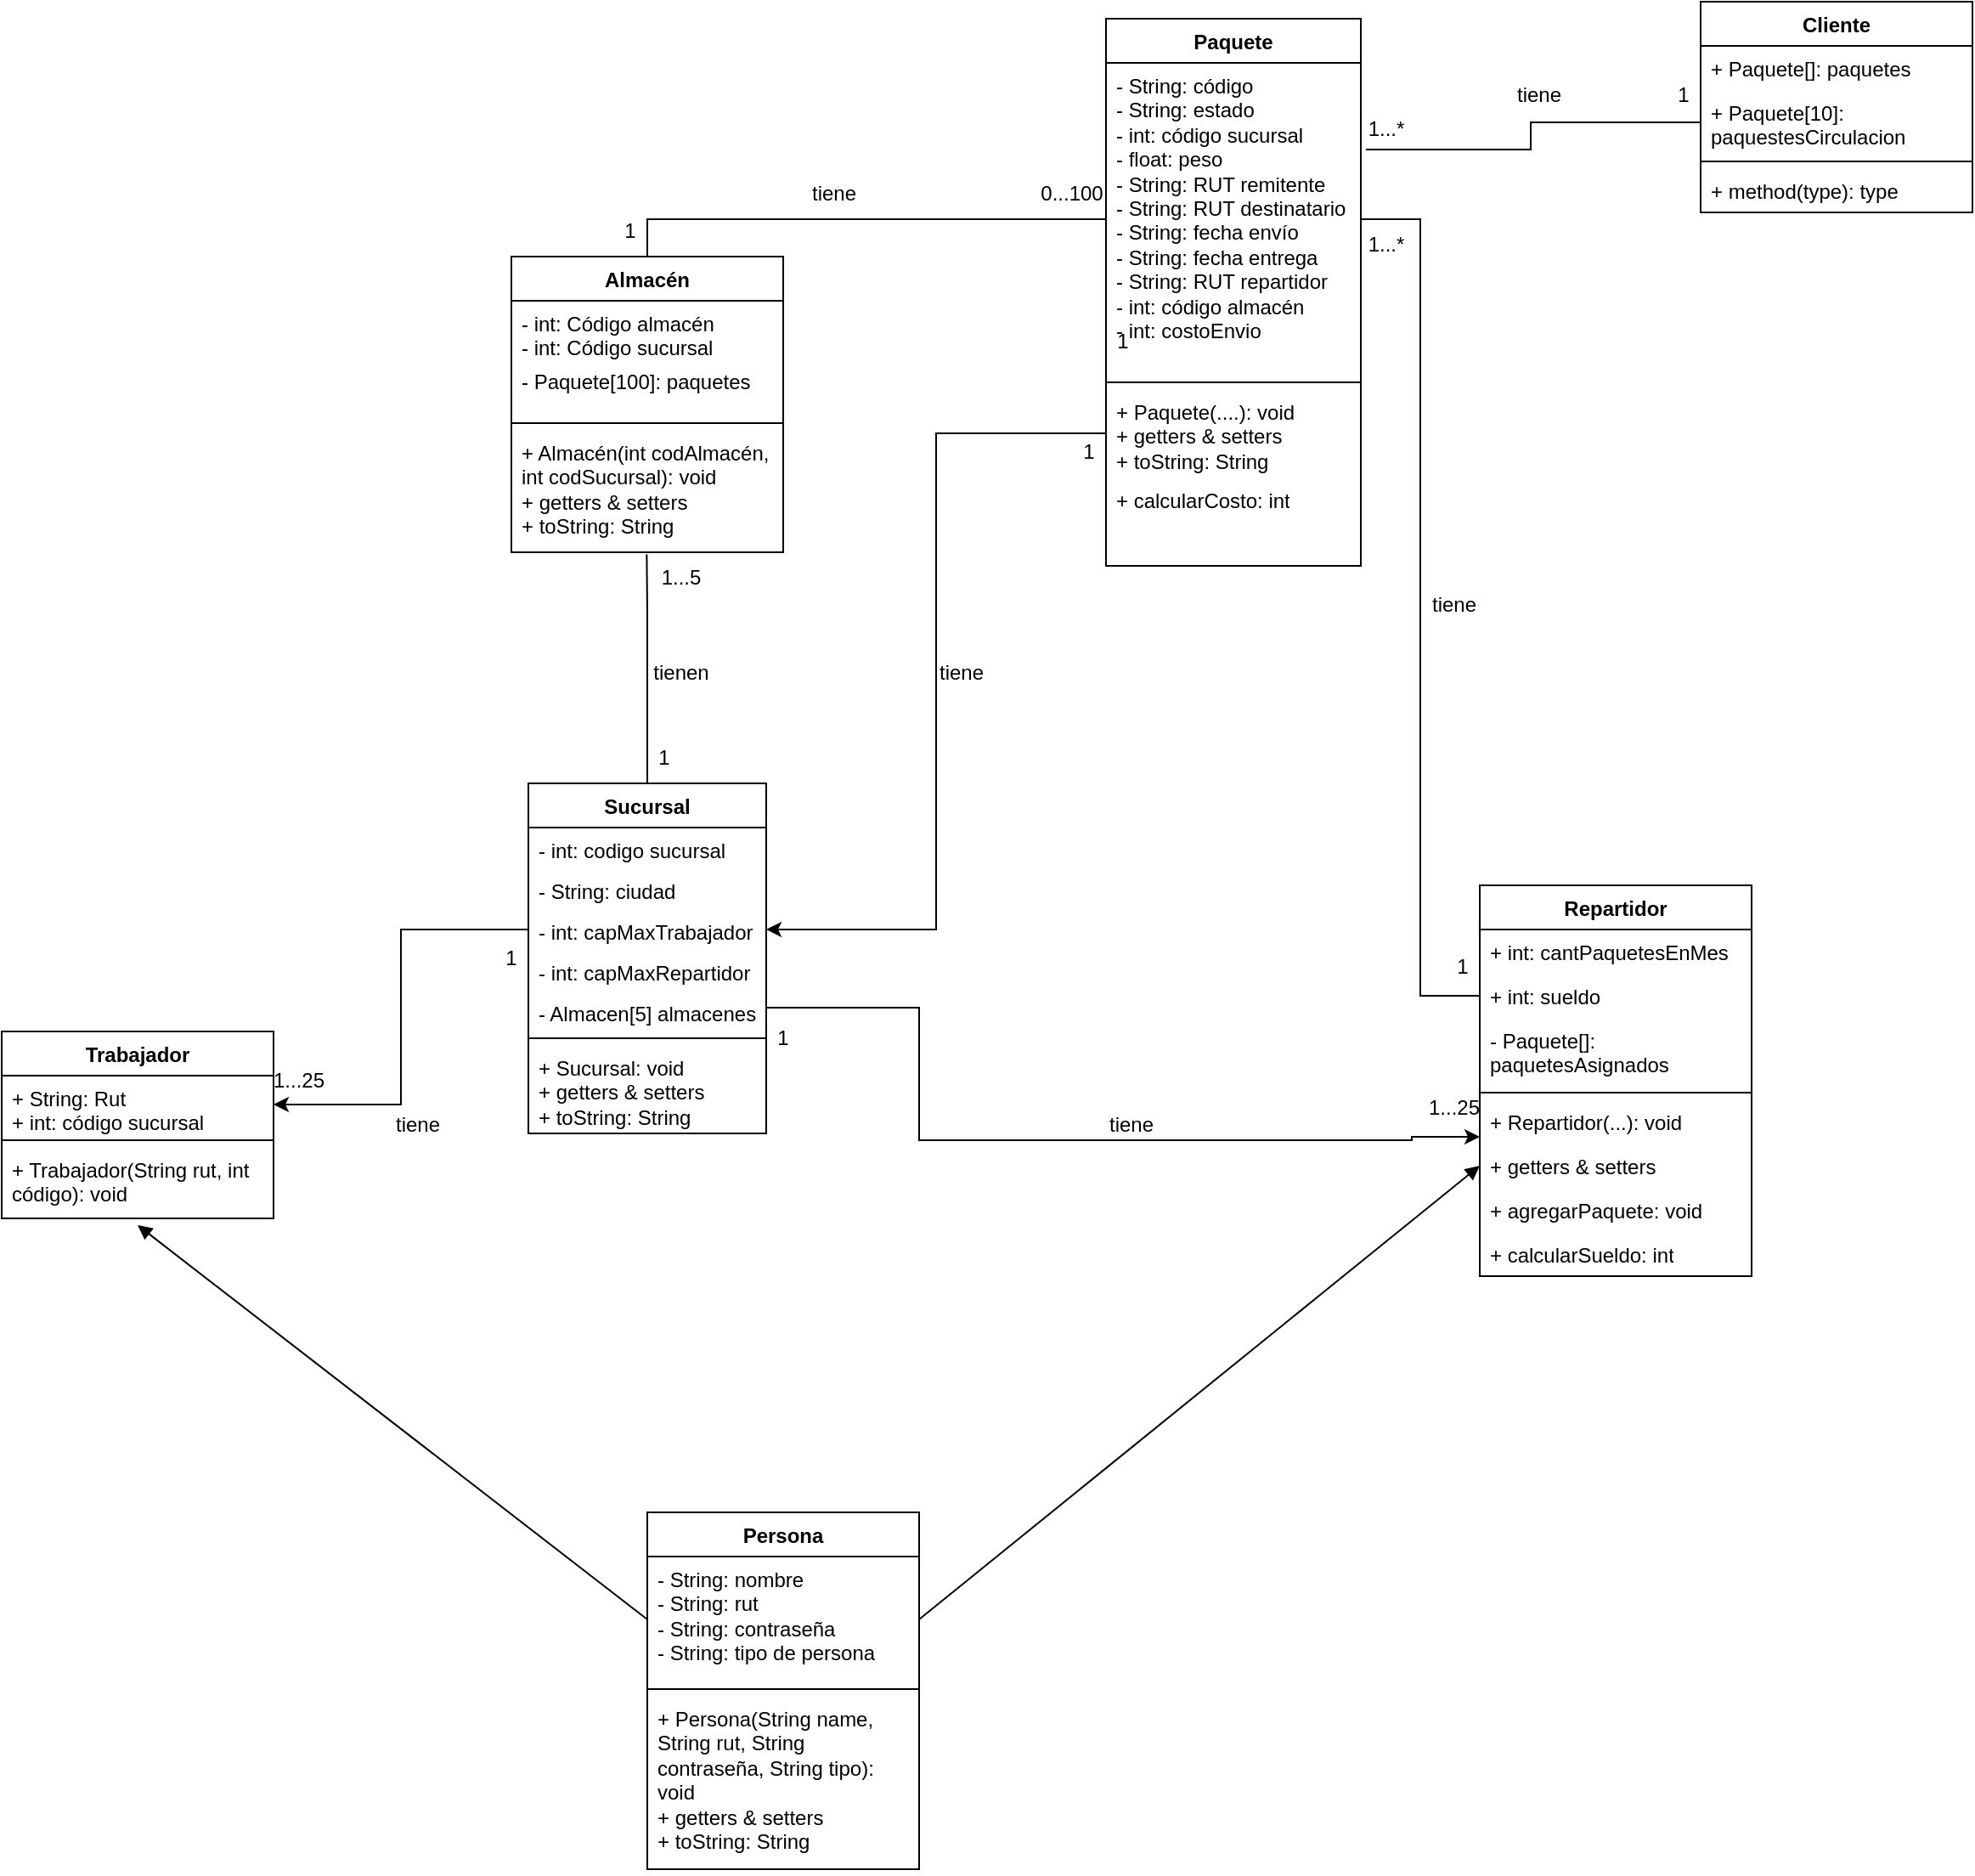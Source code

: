 <mxfile version="22.0.6" type="github">
  <diagram name="Página-1" id="Ck-XI0B1IdVQg8W0aqpz">
    <mxGraphModel dx="839" dy="485" grid="1" gridSize="10" guides="1" tooltips="1" connect="1" arrows="1" fold="1" page="1" pageScale="1" pageWidth="827" pageHeight="1169" math="0" shadow="0">
      <root>
        <mxCell id="0" />
        <mxCell id="1" parent="0" />
        <mxCell id="Bv5EVWP-0RwsOSHFhwL6-1" value="Sucursal" style="swimlane;fontStyle=1;align=center;verticalAlign=top;childLayout=stackLayout;horizontal=1;startSize=26;horizontalStack=0;resizeParent=1;resizeParentMax=0;resizeLast=0;collapsible=1;marginBottom=0;whiteSpace=wrap;html=1;" parent="1" vertex="1">
          <mxGeometry x="370" y="530" width="140" height="206" as="geometry" />
        </mxCell>
        <mxCell id="2Sz8BI_DVC-msRe7gxFD-11" value="- int: codigo sucursal" style="text;strokeColor=none;fillColor=none;align=left;verticalAlign=top;spacingLeft=4;spacingRight=4;overflow=hidden;rotatable=0;points=[[0,0.5],[1,0.5]];portConstraint=eastwest;whiteSpace=wrap;html=1;" parent="Bv5EVWP-0RwsOSHFhwL6-1" vertex="1">
          <mxGeometry y="26" width="140" height="24" as="geometry" />
        </mxCell>
        <mxCell id="2Sz8BI_DVC-msRe7gxFD-12" value="- String: ciudad" style="text;strokeColor=none;fillColor=none;align=left;verticalAlign=top;spacingLeft=4;spacingRight=4;overflow=hidden;rotatable=0;points=[[0,0.5],[1,0.5]];portConstraint=eastwest;whiteSpace=wrap;html=1;" parent="Bv5EVWP-0RwsOSHFhwL6-1" vertex="1">
          <mxGeometry y="50" width="140" height="24" as="geometry" />
        </mxCell>
        <mxCell id="2Sz8BI_DVC-msRe7gxFD-13" value="- int: capMaxTrabajador" style="text;strokeColor=none;fillColor=none;align=left;verticalAlign=top;spacingLeft=4;spacingRight=4;overflow=hidden;rotatable=0;points=[[0,0.5],[1,0.5]];portConstraint=eastwest;whiteSpace=wrap;html=1;" parent="Bv5EVWP-0RwsOSHFhwL6-1" vertex="1">
          <mxGeometry y="74" width="140" height="24" as="geometry" />
        </mxCell>
        <mxCell id="2Sz8BI_DVC-msRe7gxFD-15" value="- int: capMaxRepartidor" style="text;strokeColor=none;fillColor=none;align=left;verticalAlign=top;spacingLeft=4;spacingRight=4;overflow=hidden;rotatable=0;points=[[0,0.5],[1,0.5]];portConstraint=eastwest;whiteSpace=wrap;html=1;" parent="Bv5EVWP-0RwsOSHFhwL6-1" vertex="1">
          <mxGeometry y="98" width="140" height="24" as="geometry" />
        </mxCell>
        <mxCell id="Bv5EVWP-0RwsOSHFhwL6-2" value="- Almacen[5] almacenes" style="text;strokeColor=none;fillColor=none;align=left;verticalAlign=top;spacingLeft=4;spacingRight=4;overflow=hidden;rotatable=0;points=[[0,0.5],[1,0.5]];portConstraint=eastwest;whiteSpace=wrap;html=1;" parent="Bv5EVWP-0RwsOSHFhwL6-1" vertex="1">
          <mxGeometry y="122" width="140" height="24" as="geometry" />
        </mxCell>
        <mxCell id="Bv5EVWP-0RwsOSHFhwL6-3" value="" style="line;strokeWidth=1;fillColor=none;align=left;verticalAlign=middle;spacingTop=-1;spacingLeft=3;spacingRight=3;rotatable=0;labelPosition=right;points=[];portConstraint=eastwest;strokeColor=inherit;" parent="Bv5EVWP-0RwsOSHFhwL6-1" vertex="1">
          <mxGeometry y="146" width="140" height="8" as="geometry" />
        </mxCell>
        <mxCell id="Bv5EVWP-0RwsOSHFhwL6-4" value="+ Sucursal: void&lt;br&gt;+ getters &amp;amp; setters&lt;br&gt;+ toString: String" style="text;strokeColor=none;fillColor=none;align=left;verticalAlign=top;spacingLeft=4;spacingRight=4;overflow=hidden;rotatable=0;points=[[0,0.5],[1,0.5]];portConstraint=eastwest;whiteSpace=wrap;html=1;" parent="Bv5EVWP-0RwsOSHFhwL6-1" vertex="1">
          <mxGeometry y="154" width="140" height="52" as="geometry" />
        </mxCell>
        <mxCell id="Bv5EVWP-0RwsOSHFhwL6-5" value="Persona" style="swimlane;fontStyle=1;align=center;verticalAlign=top;childLayout=stackLayout;horizontal=1;startSize=26;horizontalStack=0;resizeParent=1;resizeParentMax=0;resizeLast=0;collapsible=1;marginBottom=0;whiteSpace=wrap;html=1;" parent="1" vertex="1">
          <mxGeometry x="440" y="959" width="160" height="210" as="geometry" />
        </mxCell>
        <mxCell id="Bv5EVWP-0RwsOSHFhwL6-6" value="- String: nombre&lt;br&gt;- String: rut&lt;br&gt;- String: contraseña&lt;br&gt;- String: tipo de persona" style="text;strokeColor=none;fillColor=none;align=left;verticalAlign=top;spacingLeft=4;spacingRight=4;overflow=hidden;rotatable=0;points=[[0,0.5],[1,0.5]];portConstraint=eastwest;whiteSpace=wrap;html=1;" parent="Bv5EVWP-0RwsOSHFhwL6-5" vertex="1">
          <mxGeometry y="26" width="160" height="74" as="geometry" />
        </mxCell>
        <mxCell id="Bv5EVWP-0RwsOSHFhwL6-7" value="" style="line;strokeWidth=1;fillColor=none;align=left;verticalAlign=middle;spacingTop=-1;spacingLeft=3;spacingRight=3;rotatable=0;labelPosition=right;points=[];portConstraint=eastwest;strokeColor=inherit;" parent="Bv5EVWP-0RwsOSHFhwL6-5" vertex="1">
          <mxGeometry y="100" width="160" height="8" as="geometry" />
        </mxCell>
        <mxCell id="Bv5EVWP-0RwsOSHFhwL6-8" value="+ Persona(String name, String rut, String contraseña, String tipo): void&lt;br&gt;+ getters &amp;amp; setters&lt;br&gt;+ toString: String" style="text;strokeColor=none;fillColor=none;align=left;verticalAlign=top;spacingLeft=4;spacingRight=4;overflow=hidden;rotatable=0;points=[[0,0.5],[1,0.5]];portConstraint=eastwest;whiteSpace=wrap;html=1;" parent="Bv5EVWP-0RwsOSHFhwL6-5" vertex="1">
          <mxGeometry y="108" width="160" height="102" as="geometry" />
        </mxCell>
        <mxCell id="Bv5EVWP-0RwsOSHFhwL6-9" value="Trabajador" style="swimlane;fontStyle=1;align=center;verticalAlign=top;childLayout=stackLayout;horizontal=1;startSize=26;horizontalStack=0;resizeParent=1;resizeParentMax=0;resizeLast=0;collapsible=1;marginBottom=0;whiteSpace=wrap;html=1;" parent="1" vertex="1">
          <mxGeometry x="60" y="676" width="160" height="110" as="geometry" />
        </mxCell>
        <mxCell id="Bv5EVWP-0RwsOSHFhwL6-10" value="+ String: Rut&lt;br&gt;+ int: código sucursal" style="text;strokeColor=none;fillColor=none;align=left;verticalAlign=top;spacingLeft=4;spacingRight=4;overflow=hidden;rotatable=0;points=[[0,0.5],[1,0.5]];portConstraint=eastwest;whiteSpace=wrap;html=1;" parent="Bv5EVWP-0RwsOSHFhwL6-9" vertex="1">
          <mxGeometry y="26" width="160" height="34" as="geometry" />
        </mxCell>
        <mxCell id="Bv5EVWP-0RwsOSHFhwL6-11" value="" style="line;strokeWidth=1;fillColor=none;align=left;verticalAlign=middle;spacingTop=-1;spacingLeft=3;spacingRight=3;rotatable=0;labelPosition=right;points=[];portConstraint=eastwest;strokeColor=inherit;" parent="Bv5EVWP-0RwsOSHFhwL6-9" vertex="1">
          <mxGeometry y="60" width="160" height="8" as="geometry" />
        </mxCell>
        <mxCell id="Bv5EVWP-0RwsOSHFhwL6-12" value="+ Trabajador(String rut, int código): void" style="text;strokeColor=none;fillColor=none;align=left;verticalAlign=top;spacingLeft=4;spacingRight=4;overflow=hidden;rotatable=0;points=[[0,0.5],[1,0.5]];portConstraint=eastwest;whiteSpace=wrap;html=1;" parent="Bv5EVWP-0RwsOSHFhwL6-9" vertex="1">
          <mxGeometry y="68" width="160" height="42" as="geometry" />
        </mxCell>
        <mxCell id="Bv5EVWP-0RwsOSHFhwL6-13" value="Almacén" style="swimlane;fontStyle=1;align=center;verticalAlign=top;childLayout=stackLayout;horizontal=1;startSize=26;horizontalStack=0;resizeParent=1;resizeParentMax=0;resizeLast=0;collapsible=1;marginBottom=0;whiteSpace=wrap;html=1;" parent="1" vertex="1">
          <mxGeometry x="360" y="220" width="160" height="174" as="geometry" />
        </mxCell>
        <mxCell id="Bv5EVWP-0RwsOSHFhwL6-14" value="- int: Código almacén&lt;br&gt;- int: Código sucursal" style="text;strokeColor=none;fillColor=none;align=left;verticalAlign=top;spacingLeft=4;spacingRight=4;overflow=hidden;rotatable=0;points=[[0,0.5],[1,0.5]];portConstraint=eastwest;whiteSpace=wrap;html=1;" parent="Bv5EVWP-0RwsOSHFhwL6-13" vertex="1">
          <mxGeometry y="26" width="160" height="34" as="geometry" />
        </mxCell>
        <mxCell id="2Sz8BI_DVC-msRe7gxFD-17" value="- Paquete[100]: paquetes" style="text;strokeColor=none;fillColor=none;align=left;verticalAlign=top;spacingLeft=4;spacingRight=4;overflow=hidden;rotatable=0;points=[[0,0.5],[1,0.5]];portConstraint=eastwest;whiteSpace=wrap;html=1;" parent="Bv5EVWP-0RwsOSHFhwL6-13" vertex="1">
          <mxGeometry y="60" width="160" height="34" as="geometry" />
        </mxCell>
        <mxCell id="Bv5EVWP-0RwsOSHFhwL6-15" value="" style="line;strokeWidth=1;fillColor=none;align=left;verticalAlign=middle;spacingTop=-1;spacingLeft=3;spacingRight=3;rotatable=0;labelPosition=right;points=[];portConstraint=eastwest;strokeColor=inherit;" parent="Bv5EVWP-0RwsOSHFhwL6-13" vertex="1">
          <mxGeometry y="94" width="160" height="8" as="geometry" />
        </mxCell>
        <mxCell id="Bv5EVWP-0RwsOSHFhwL6-16" value="+ Almacén(int codAlmacén, int codSucursal): void&lt;br&gt;+ getters &amp;amp; setters&lt;br&gt;+ toString: String" style="text;strokeColor=none;fillColor=none;align=left;verticalAlign=top;spacingLeft=4;spacingRight=4;overflow=hidden;rotatable=0;points=[[0,0.5],[1,0.5]];portConstraint=eastwest;whiteSpace=wrap;html=1;" parent="Bv5EVWP-0RwsOSHFhwL6-13" vertex="1">
          <mxGeometry y="102" width="160" height="72" as="geometry" />
        </mxCell>
        <mxCell id="Bv5EVWP-0RwsOSHFhwL6-17" value="Paquete" style="swimlane;fontStyle=1;align=center;verticalAlign=top;childLayout=stackLayout;horizontal=1;startSize=26;horizontalStack=0;resizeParent=1;resizeParentMax=0;resizeLast=0;collapsible=1;marginBottom=0;whiteSpace=wrap;html=1;" parent="1" vertex="1">
          <mxGeometry x="710" y="80" width="150" height="322" as="geometry" />
        </mxCell>
        <mxCell id="Bv5EVWP-0RwsOSHFhwL6-18" value="- String: código&lt;br&gt;- String: estado&lt;br&gt;- int: código sucursal&lt;br&gt;- float: peso&lt;br&gt;- String: RUT remitente&lt;br&gt;- String: RUT destinatario&lt;br&gt;- String: fecha envío&lt;br&gt;- String: fecha entrega&lt;br&gt;- String: RUT repartidor&lt;br&gt;- int: código almacén&lt;br&gt;- int: costoEnvio" style="text;strokeColor=none;fillColor=none;align=left;verticalAlign=top;spacingLeft=4;spacingRight=4;overflow=hidden;rotatable=0;points=[[0,0.5],[1,0.5]];portConstraint=eastwest;whiteSpace=wrap;html=1;" parent="Bv5EVWP-0RwsOSHFhwL6-17" vertex="1">
          <mxGeometry y="26" width="150" height="184" as="geometry" />
        </mxCell>
        <mxCell id="Bv5EVWP-0RwsOSHFhwL6-19" value="" style="line;strokeWidth=1;fillColor=none;align=left;verticalAlign=middle;spacingTop=-1;spacingLeft=3;spacingRight=3;rotatable=0;labelPosition=right;points=[];portConstraint=eastwest;strokeColor=inherit;" parent="Bv5EVWP-0RwsOSHFhwL6-17" vertex="1">
          <mxGeometry y="210" width="150" height="8" as="geometry" />
        </mxCell>
        <mxCell id="2Sz8BI_DVC-msRe7gxFD-14" value="+ Paquete(....): void&lt;br&gt;+ getters &amp;amp; setters&lt;br&gt;+ toString: String" style="text;strokeColor=none;fillColor=none;align=left;verticalAlign=top;spacingLeft=4;spacingRight=4;overflow=hidden;rotatable=0;points=[[0,0.5],[1,0.5]];portConstraint=eastwest;whiteSpace=wrap;html=1;" parent="Bv5EVWP-0RwsOSHFhwL6-17" vertex="1">
          <mxGeometry y="218" width="150" height="52" as="geometry" />
        </mxCell>
        <mxCell id="Bv5EVWP-0RwsOSHFhwL6-20" value="+ calcularCosto: int" style="text;strokeColor=none;fillColor=none;align=left;verticalAlign=top;spacingLeft=4;spacingRight=4;overflow=hidden;rotatable=0;points=[[0,0.5],[1,0.5]];portConstraint=eastwest;whiteSpace=wrap;html=1;" parent="Bv5EVWP-0RwsOSHFhwL6-17" vertex="1">
          <mxGeometry y="270" width="150" height="52" as="geometry" />
        </mxCell>
        <mxCell id="2Sz8BI_DVC-msRe7gxFD-1" value="Repartidor" style="swimlane;fontStyle=1;align=center;verticalAlign=top;childLayout=stackLayout;horizontal=1;startSize=26;horizontalStack=0;resizeParent=1;resizeParentMax=0;resizeLast=0;collapsible=1;marginBottom=0;whiteSpace=wrap;html=1;" parent="1" vertex="1">
          <mxGeometry x="930" y="590" width="160" height="230" as="geometry" />
        </mxCell>
        <mxCell id="2Sz8BI_DVC-msRe7gxFD-8" value="+ int: cantPaquetesEnMes" style="text;strokeColor=none;fillColor=none;align=left;verticalAlign=top;spacingLeft=4;spacingRight=4;overflow=hidden;rotatable=0;points=[[0,0.5],[1,0.5]];portConstraint=eastwest;whiteSpace=wrap;html=1;" parent="2Sz8BI_DVC-msRe7gxFD-1" vertex="1">
          <mxGeometry y="26" width="160" height="26" as="geometry" />
        </mxCell>
        <mxCell id="2Sz8BI_DVC-msRe7gxFD-25" value="+ int: sueldo" style="text;strokeColor=none;fillColor=none;align=left;verticalAlign=top;spacingLeft=4;spacingRight=4;overflow=hidden;rotatable=0;points=[[0,0.5],[1,0.5]];portConstraint=eastwest;whiteSpace=wrap;html=1;" parent="2Sz8BI_DVC-msRe7gxFD-1" vertex="1">
          <mxGeometry y="52" width="160" height="26" as="geometry" />
        </mxCell>
        <mxCell id="2Sz8BI_DVC-msRe7gxFD-26" value="- Paquete[]: paquetesAsignados" style="text;strokeColor=none;fillColor=none;align=left;verticalAlign=top;spacingLeft=4;spacingRight=4;overflow=hidden;rotatable=0;points=[[0,0.5],[1,0.5]];portConstraint=eastwest;whiteSpace=wrap;html=1;" parent="2Sz8BI_DVC-msRe7gxFD-1" vertex="1">
          <mxGeometry y="78" width="160" height="40" as="geometry" />
        </mxCell>
        <mxCell id="2Sz8BI_DVC-msRe7gxFD-3" value="" style="line;strokeWidth=1;fillColor=none;align=left;verticalAlign=middle;spacingTop=-1;spacingLeft=3;spacingRight=3;rotatable=0;labelPosition=right;points=[];portConstraint=eastwest;strokeColor=inherit;" parent="2Sz8BI_DVC-msRe7gxFD-1" vertex="1">
          <mxGeometry y="118" width="160" height="8" as="geometry" />
        </mxCell>
        <mxCell id="2Sz8BI_DVC-msRe7gxFD-4" value="+ Repartidor(...): void" style="text;strokeColor=none;fillColor=none;align=left;verticalAlign=top;spacingLeft=4;spacingRight=4;overflow=hidden;rotatable=0;points=[[0,0.5],[1,0.5]];portConstraint=eastwest;whiteSpace=wrap;html=1;" parent="2Sz8BI_DVC-msRe7gxFD-1" vertex="1">
          <mxGeometry y="126" width="160" height="26" as="geometry" />
        </mxCell>
        <mxCell id="2Sz8BI_DVC-msRe7gxFD-27" value="+ getters &amp;amp; setters" style="text;strokeColor=none;fillColor=none;align=left;verticalAlign=top;spacingLeft=4;spacingRight=4;overflow=hidden;rotatable=0;points=[[0,0.5],[1,0.5]];portConstraint=eastwest;whiteSpace=wrap;html=1;" parent="2Sz8BI_DVC-msRe7gxFD-1" vertex="1">
          <mxGeometry y="152" width="160" height="26" as="geometry" />
        </mxCell>
        <mxCell id="2Sz8BI_DVC-msRe7gxFD-28" value="+ agregarPaquete: void" style="text;strokeColor=none;fillColor=none;align=left;verticalAlign=top;spacingLeft=4;spacingRight=4;overflow=hidden;rotatable=0;points=[[0,0.5],[1,0.5]];portConstraint=eastwest;whiteSpace=wrap;html=1;" parent="2Sz8BI_DVC-msRe7gxFD-1" vertex="1">
          <mxGeometry y="178" width="160" height="26" as="geometry" />
        </mxCell>
        <mxCell id="2Sz8BI_DVC-msRe7gxFD-29" value="+ calcularSueldo: int" style="text;strokeColor=none;fillColor=none;align=left;verticalAlign=top;spacingLeft=4;spacingRight=4;overflow=hidden;rotatable=0;points=[[0,0.5],[1,0.5]];portConstraint=eastwest;whiteSpace=wrap;html=1;" parent="2Sz8BI_DVC-msRe7gxFD-1" vertex="1">
          <mxGeometry y="204" width="160" height="26" as="geometry" />
        </mxCell>
        <mxCell id="2Sz8BI_DVC-msRe7gxFD-18" value="Cliente" style="swimlane;fontStyle=1;align=center;verticalAlign=top;childLayout=stackLayout;horizontal=1;startSize=26;horizontalStack=0;resizeParent=1;resizeParentMax=0;resizeLast=0;collapsible=1;marginBottom=0;whiteSpace=wrap;html=1;" parent="1" vertex="1">
          <mxGeometry x="1060" y="70" width="160" height="124" as="geometry" />
        </mxCell>
        <mxCell id="2Sz8BI_DVC-msRe7gxFD-19" value="+ Paquete[]: paquetes" style="text;strokeColor=none;fillColor=none;align=left;verticalAlign=top;spacingLeft=4;spacingRight=4;overflow=hidden;rotatable=0;points=[[0,0.5],[1,0.5]];portConstraint=eastwest;whiteSpace=wrap;html=1;" parent="2Sz8BI_DVC-msRe7gxFD-18" vertex="1">
          <mxGeometry y="26" width="160" height="26" as="geometry" />
        </mxCell>
        <mxCell id="2Sz8BI_DVC-msRe7gxFD-22" value="+ Paquete[10]: paquestesCirculacion" style="text;strokeColor=none;fillColor=none;align=left;verticalAlign=top;spacingLeft=4;spacingRight=4;overflow=hidden;rotatable=0;points=[[0,0.5],[1,0.5]];portConstraint=eastwest;whiteSpace=wrap;html=1;" parent="2Sz8BI_DVC-msRe7gxFD-18" vertex="1">
          <mxGeometry y="52" width="160" height="38" as="geometry" />
        </mxCell>
        <mxCell id="2Sz8BI_DVC-msRe7gxFD-20" value="" style="line;strokeWidth=1;fillColor=none;align=left;verticalAlign=middle;spacingTop=-1;spacingLeft=3;spacingRight=3;rotatable=0;labelPosition=right;points=[];portConstraint=eastwest;strokeColor=inherit;" parent="2Sz8BI_DVC-msRe7gxFD-18" vertex="1">
          <mxGeometry y="90" width="160" height="8" as="geometry" />
        </mxCell>
        <mxCell id="2Sz8BI_DVC-msRe7gxFD-21" value="+ method(type): type" style="text;strokeColor=none;fillColor=none;align=left;verticalAlign=top;spacingLeft=4;spacingRight=4;overflow=hidden;rotatable=0;points=[[0,0.5],[1,0.5]];portConstraint=eastwest;whiteSpace=wrap;html=1;" parent="2Sz8BI_DVC-msRe7gxFD-18" vertex="1">
          <mxGeometry y="98" width="160" height="26" as="geometry" />
        </mxCell>
        <mxCell id="2Sz8BI_DVC-msRe7gxFD-34" value="1" style="text;html=1;strokeColor=none;fillColor=none;align=center;verticalAlign=middle;whiteSpace=wrap;rounded=0;" parent="1" vertex="1">
          <mxGeometry x="710" y="260" width="20" height="20" as="geometry" />
        </mxCell>
        <mxCell id="2Sz8BI_DVC-msRe7gxFD-37" value="" style="endArrow=none;html=1;edgeStyle=orthogonalEdgeStyle;rounded=0;exitX=0;exitY=0.5;exitDx=0;exitDy=0;entryX=0.5;entryY=0;entryDx=0;entryDy=0;" parent="1" source="Bv5EVWP-0RwsOSHFhwL6-18" target="Bv5EVWP-0RwsOSHFhwL6-13" edge="1">
          <mxGeometry relative="1" as="geometry">
            <mxPoint x="70" y="190" as="sourcePoint" />
            <mxPoint x="480" y="230" as="targetPoint" />
          </mxGeometry>
        </mxCell>
        <mxCell id="2Sz8BI_DVC-msRe7gxFD-40" value="" style="endArrow=none;html=1;edgeStyle=orthogonalEdgeStyle;rounded=0;entryX=1;entryY=0.5;entryDx=0;entryDy=0;exitX=0;exitY=0.5;exitDx=0;exitDy=0;" parent="1" source="2Sz8BI_DVC-msRe7gxFD-25" target="Bv5EVWP-0RwsOSHFhwL6-18" edge="1">
          <mxGeometry relative="1" as="geometry">
            <mxPoint x="500" y="570" as="sourcePoint" />
            <mxPoint x="590" y="520" as="targetPoint" />
          </mxGeometry>
        </mxCell>
        <mxCell id="2Sz8BI_DVC-msRe7gxFD-43" value="" style="endArrow=none;html=1;edgeStyle=orthogonalEdgeStyle;rounded=0;entryX=0;entryY=0.5;entryDx=0;entryDy=0;exitX=1.02;exitY=0.277;exitDx=0;exitDy=0;exitPerimeter=0;" parent="1" source="Bv5EVWP-0RwsOSHFhwL6-18" target="2Sz8BI_DVC-msRe7gxFD-22" edge="1">
          <mxGeometry relative="1" as="geometry">
            <mxPoint x="290" y="420" as="sourcePoint" />
            <mxPoint x="450" y="420" as="targetPoint" />
          </mxGeometry>
        </mxCell>
        <mxCell id="2Sz8BI_DVC-msRe7gxFD-46" value="" style="endArrow=none;html=1;edgeStyle=orthogonalEdgeStyle;rounded=0;exitX=0.5;exitY=0;exitDx=0;exitDy=0;entryX=0.498;entryY=1.017;entryDx=0;entryDy=0;entryPerimeter=0;" parent="1" source="Bv5EVWP-0RwsOSHFhwL6-1" target="Bv5EVWP-0RwsOSHFhwL6-16" edge="1">
          <mxGeometry relative="1" as="geometry">
            <mxPoint x="450" y="460" as="sourcePoint" />
            <mxPoint x="414" y="410" as="targetPoint" />
            <Array as="points">
              <mxPoint x="440" y="430" />
              <mxPoint x="440" y="430" />
            </Array>
          </mxGeometry>
        </mxCell>
        <mxCell id="2Sz8BI_DVC-msRe7gxFD-53" value="1" style="text;html=1;strokeColor=none;fillColor=none;align=center;verticalAlign=middle;whiteSpace=wrap;rounded=0;" parent="1" vertex="1">
          <mxGeometry x="440" y="500" width="20" height="30" as="geometry" />
        </mxCell>
        <mxCell id="2Sz8BI_DVC-msRe7gxFD-54" value="1...5" style="text;html=1;strokeColor=none;fillColor=none;align=center;verticalAlign=middle;whiteSpace=wrap;rounded=0;" parent="1" vertex="1">
          <mxGeometry x="440" y="394" width="40" height="30" as="geometry" />
        </mxCell>
        <mxCell id="2Sz8BI_DVC-msRe7gxFD-55" value="tienen" style="text;html=1;strokeColor=none;fillColor=none;align=center;verticalAlign=middle;whiteSpace=wrap;rounded=0;" parent="1" vertex="1">
          <mxGeometry x="430" y="450" width="60" height="30" as="geometry" />
        </mxCell>
        <mxCell id="2Sz8BI_DVC-msRe7gxFD-56" value="1" style="text;html=1;strokeColor=none;fillColor=none;align=center;verticalAlign=middle;whiteSpace=wrap;rounded=0;" parent="1" vertex="1">
          <mxGeometry x="420" y="190" width="20" height="30" as="geometry" />
        </mxCell>
        <mxCell id="2Sz8BI_DVC-msRe7gxFD-57" value="0...100" style="text;html=1;strokeColor=none;fillColor=none;align=center;verticalAlign=middle;whiteSpace=wrap;rounded=0;" parent="1" vertex="1">
          <mxGeometry x="670" y="168" width="40" height="30" as="geometry" />
        </mxCell>
        <mxCell id="2Sz8BI_DVC-msRe7gxFD-58" value="tiene" style="text;html=1;strokeColor=none;fillColor=none;align=center;verticalAlign=middle;whiteSpace=wrap;rounded=0;" parent="1" vertex="1">
          <mxGeometry x="520" y="168" width="60" height="30" as="geometry" />
        </mxCell>
        <mxCell id="2Sz8BI_DVC-msRe7gxFD-64" value="1" style="text;html=1;strokeColor=none;fillColor=none;align=center;verticalAlign=middle;whiteSpace=wrap;rounded=0;" parent="1" vertex="1">
          <mxGeometry x="690" y="320" width="20" height="30" as="geometry" />
        </mxCell>
        <mxCell id="2Sz8BI_DVC-msRe7gxFD-66" value="tiene" style="text;html=1;strokeColor=none;fillColor=none;align=center;verticalAlign=middle;whiteSpace=wrap;rounded=0;" parent="1" vertex="1">
          <mxGeometry x="610" y="450" width="30" height="30" as="geometry" />
        </mxCell>
        <mxCell id="2Sz8BI_DVC-msRe7gxFD-67" style="edgeStyle=orthogonalEdgeStyle;rounded=0;orthogonalLoop=1;jettySize=auto;html=1;entryX=1;entryY=0.5;entryDx=0;entryDy=0;" parent="1" source="2Sz8BI_DVC-msRe7gxFD-14" target="2Sz8BI_DVC-msRe7gxFD-13" edge="1">
          <mxGeometry relative="1" as="geometry" />
        </mxCell>
        <mxCell id="2Sz8BI_DVC-msRe7gxFD-69" value="1...*" style="text;html=1;strokeColor=none;fillColor=none;align=center;verticalAlign=middle;whiteSpace=wrap;rounded=0;" parent="1" vertex="1">
          <mxGeometry x="860" y="130" width="30" height="30" as="geometry" />
        </mxCell>
        <mxCell id="2Sz8BI_DVC-msRe7gxFD-70" value="1" style="text;html=1;strokeColor=none;fillColor=none;align=center;verticalAlign=middle;whiteSpace=wrap;rounded=0;" parent="1" vertex="1">
          <mxGeometry x="1040" y="110" width="20" height="30" as="geometry" />
        </mxCell>
        <mxCell id="2Sz8BI_DVC-msRe7gxFD-71" value="tiene" style="text;html=1;strokeColor=none;fillColor=none;align=center;verticalAlign=middle;whiteSpace=wrap;rounded=0;" parent="1" vertex="1">
          <mxGeometry x="950" y="110" width="30" height="30" as="geometry" />
        </mxCell>
        <mxCell id="2Sz8BI_DVC-msRe7gxFD-72" value="1...*" style="text;html=1;strokeColor=none;fillColor=none;align=center;verticalAlign=middle;whiteSpace=wrap;rounded=0;" parent="1" vertex="1">
          <mxGeometry x="860" y="198" width="30" height="30" as="geometry" />
        </mxCell>
        <mxCell id="2Sz8BI_DVC-msRe7gxFD-73" value="1" style="text;html=1;strokeColor=none;fillColor=none;align=center;verticalAlign=middle;whiteSpace=wrap;rounded=0;" parent="1" vertex="1">
          <mxGeometry x="910" y="623" width="20" height="30" as="geometry" />
        </mxCell>
        <mxCell id="2Sz8BI_DVC-msRe7gxFD-74" value="tiene" style="text;html=1;strokeColor=none;fillColor=none;align=center;verticalAlign=middle;whiteSpace=wrap;rounded=0;" parent="1" vertex="1">
          <mxGeometry x="900" y="410" width="30" height="30" as="geometry" />
        </mxCell>
        <mxCell id="2Sz8BI_DVC-msRe7gxFD-78" value="1" style="text;html=1;strokeColor=none;fillColor=none;align=center;verticalAlign=middle;whiteSpace=wrap;rounded=0;" parent="1" vertex="1">
          <mxGeometry x="510" y="670" width="20" height="20" as="geometry" />
        </mxCell>
        <mxCell id="2Sz8BI_DVC-msRe7gxFD-79" value="1...25" style="text;html=1;strokeColor=none;fillColor=none;align=center;verticalAlign=middle;whiteSpace=wrap;rounded=0;" parent="1" vertex="1">
          <mxGeometry x="900" y="706" width="30" height="30" as="geometry" />
        </mxCell>
        <mxCell id="2Sz8BI_DVC-msRe7gxFD-80" value="1" style="text;html=1;strokeColor=none;fillColor=none;align=center;verticalAlign=middle;whiteSpace=wrap;rounded=0;" parent="1" vertex="1">
          <mxGeometry x="350" y="623" width="20" height="20" as="geometry" />
        </mxCell>
        <mxCell id="2Sz8BI_DVC-msRe7gxFD-81" value="1...25" style="text;html=1;strokeColor=none;fillColor=none;align=center;verticalAlign=middle;whiteSpace=wrap;rounded=0;" parent="1" vertex="1">
          <mxGeometry x="220" y="690" width="30" height="30" as="geometry" />
        </mxCell>
        <mxCell id="2Sz8BI_DVC-msRe7gxFD-82" value="tiene" style="text;html=1;strokeColor=none;fillColor=none;align=center;verticalAlign=middle;whiteSpace=wrap;rounded=0;" parent="1" vertex="1">
          <mxGeometry x="290" y="716" width="30" height="30" as="geometry" />
        </mxCell>
        <mxCell id="2Sz8BI_DVC-msRe7gxFD-83" value="tiene" style="text;html=1;strokeColor=none;fillColor=none;align=center;verticalAlign=middle;whiteSpace=wrap;rounded=0;" parent="1" vertex="1">
          <mxGeometry x="710" y="716" width="30" height="30" as="geometry" />
        </mxCell>
        <mxCell id="2Sz8BI_DVC-msRe7gxFD-84" style="edgeStyle=orthogonalEdgeStyle;rounded=0;orthogonalLoop=1;jettySize=auto;html=1;entryX=0;entryY=0.5;entryDx=0;entryDy=0;exitX=1;exitY=0.5;exitDx=0;exitDy=0;" parent="1" edge="1">
          <mxGeometry relative="1" as="geometry">
            <mxPoint x="930.0" y="738" as="targetPoint" />
            <mxPoint x="510" y="662.0" as="sourcePoint" />
            <Array as="points">
              <mxPoint x="600" y="662" />
              <mxPoint x="600" y="740" />
              <mxPoint x="890" y="740" />
              <mxPoint x="890" y="738" />
            </Array>
          </mxGeometry>
        </mxCell>
        <mxCell id="2Sz8BI_DVC-msRe7gxFD-85" style="edgeStyle=orthogonalEdgeStyle;rounded=0;orthogonalLoop=1;jettySize=auto;html=1;exitX=0;exitY=0.5;exitDx=0;exitDy=0;entryX=1;entryY=0.5;entryDx=0;entryDy=0;" parent="1" source="2Sz8BI_DVC-msRe7gxFD-13" target="Bv5EVWP-0RwsOSHFhwL6-10" edge="1">
          <mxGeometry relative="1" as="geometry" />
        </mxCell>
        <mxCell id="2Sz8BI_DVC-msRe7gxFD-87" value="" style="html=1;verticalAlign=bottom;endArrow=block;curved=0;rounded=0;entryX=0.5;entryY=1.095;entryDx=0;entryDy=0;entryPerimeter=0;exitX=0;exitY=0.5;exitDx=0;exitDy=0;" parent="1" source="Bv5EVWP-0RwsOSHFhwL6-6" target="Bv5EVWP-0RwsOSHFhwL6-12" edge="1">
          <mxGeometry width="80" relative="1" as="geometry">
            <mxPoint x="300" y="890" as="sourcePoint" />
            <mxPoint x="380" y="890" as="targetPoint" />
            <mxPoint as="offset" />
          </mxGeometry>
        </mxCell>
        <mxCell id="2Sz8BI_DVC-msRe7gxFD-89" value="" style="html=1;verticalAlign=bottom;endArrow=block;curved=0;rounded=0;entryX=0;entryY=0.5;entryDx=0;entryDy=0;exitX=1;exitY=0.5;exitDx=0;exitDy=0;" parent="1" source="Bv5EVWP-0RwsOSHFhwL6-6" target="2Sz8BI_DVC-msRe7gxFD-27" edge="1">
          <mxGeometry width="80" relative="1" as="geometry">
            <mxPoint x="560" y="1002" as="sourcePoint" />
            <mxPoint x="490" y="872" as="targetPoint" />
            <mxPoint as="offset" />
          </mxGeometry>
        </mxCell>
      </root>
    </mxGraphModel>
  </diagram>
</mxfile>
